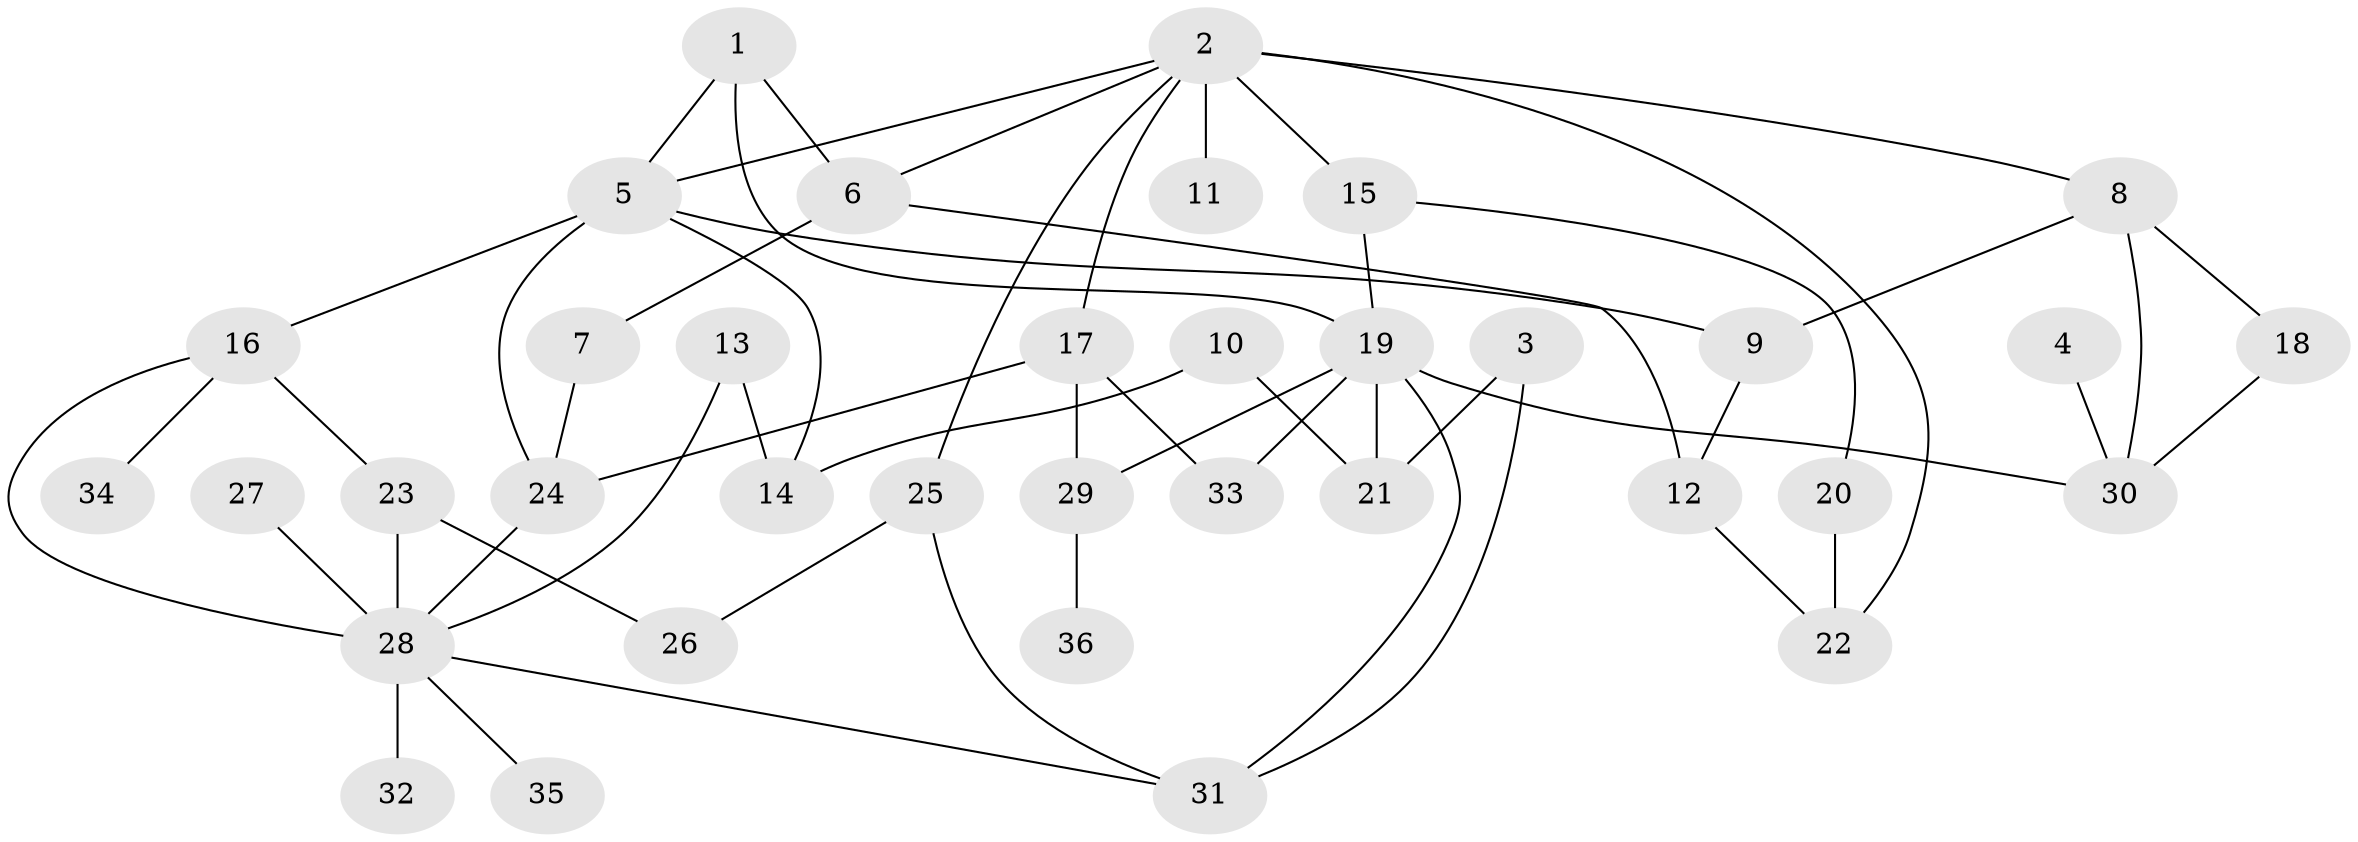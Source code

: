 // original degree distribution, {5: 0.08333333333333333, 2: 0.25, 6: 0.05555555555555555, 3: 0.19444444444444445, 4: 0.1388888888888889, 1: 0.2777777777777778}
// Generated by graph-tools (version 1.1) at 2025/46/03/06/25 01:46:56]
// undirected, 36 vertices, 55 edges
graph export_dot {
graph [start="1"]
  node [color=gray90,style=filled];
  1;
  2;
  3;
  4;
  5;
  6;
  7;
  8;
  9;
  10;
  11;
  12;
  13;
  14;
  15;
  16;
  17;
  18;
  19;
  20;
  21;
  22;
  23;
  24;
  25;
  26;
  27;
  28;
  29;
  30;
  31;
  32;
  33;
  34;
  35;
  36;
  1 -- 5 [weight=1.0];
  1 -- 6 [weight=1.0];
  1 -- 19 [weight=1.0];
  2 -- 5 [weight=1.0];
  2 -- 6 [weight=1.0];
  2 -- 8 [weight=1.0];
  2 -- 11 [weight=1.0];
  2 -- 15 [weight=2.0];
  2 -- 17 [weight=1.0];
  2 -- 22 [weight=1.0];
  2 -- 25 [weight=1.0];
  3 -- 21 [weight=1.0];
  3 -- 31 [weight=1.0];
  4 -- 30 [weight=1.0];
  5 -- 9 [weight=1.0];
  5 -- 14 [weight=1.0];
  5 -- 16 [weight=1.0];
  5 -- 24 [weight=1.0];
  6 -- 7 [weight=1.0];
  6 -- 12 [weight=1.0];
  7 -- 24 [weight=1.0];
  8 -- 9 [weight=1.0];
  8 -- 18 [weight=1.0];
  8 -- 30 [weight=1.0];
  9 -- 12 [weight=1.0];
  10 -- 14 [weight=1.0];
  10 -- 21 [weight=1.0];
  12 -- 22 [weight=1.0];
  13 -- 14 [weight=1.0];
  13 -- 28 [weight=1.0];
  15 -- 19 [weight=1.0];
  15 -- 20 [weight=1.0];
  16 -- 23 [weight=1.0];
  16 -- 28 [weight=1.0];
  16 -- 34 [weight=1.0];
  17 -- 24 [weight=1.0];
  17 -- 29 [weight=1.0];
  17 -- 33 [weight=1.0];
  18 -- 30 [weight=1.0];
  19 -- 21 [weight=1.0];
  19 -- 29 [weight=1.0];
  19 -- 30 [weight=1.0];
  19 -- 31 [weight=1.0];
  19 -- 33 [weight=1.0];
  20 -- 22 [weight=2.0];
  23 -- 26 [weight=1.0];
  23 -- 28 [weight=2.0];
  24 -- 28 [weight=1.0];
  25 -- 26 [weight=1.0];
  25 -- 31 [weight=1.0];
  27 -- 28 [weight=1.0];
  28 -- 31 [weight=1.0];
  28 -- 32 [weight=2.0];
  28 -- 35 [weight=1.0];
  29 -- 36 [weight=1.0];
}
